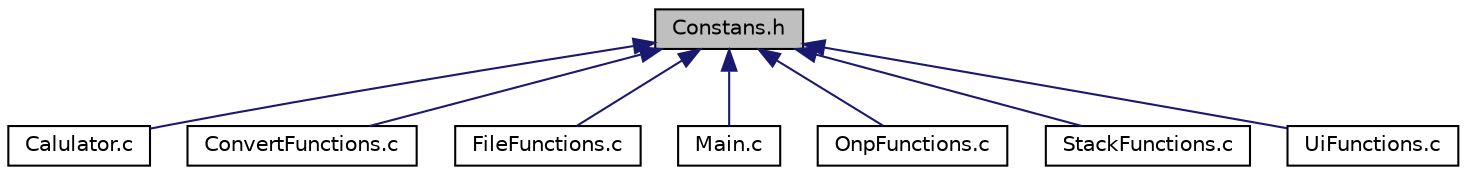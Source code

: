 digraph "Constans.h"
{
 // LATEX_PDF_SIZE
  edge [fontname="Helvetica",fontsize="10",labelfontname="Helvetica",labelfontsize="10"];
  node [fontname="Helvetica",fontsize="10",shape=record];
  Node1 [label="Constans.h",height=0.2,width=0.4,color="black", fillcolor="grey75", style="filled", fontcolor="black",tooltip=" "];
  Node1 -> Node2 [dir="back",color="midnightblue",fontsize="10",style="solid",fontname="Helvetica"];
  Node2 [label="Calulator.c",height=0.2,width=0.4,color="black", fillcolor="white", style="filled",URL="$_calulator_8c.html",tooltip=" "];
  Node1 -> Node3 [dir="back",color="midnightblue",fontsize="10",style="solid",fontname="Helvetica"];
  Node3 [label="ConvertFunctions.c",height=0.2,width=0.4,color="black", fillcolor="white", style="filled",URL="$_convert_functions_8c.html",tooltip=" "];
  Node1 -> Node4 [dir="back",color="midnightblue",fontsize="10",style="solid",fontname="Helvetica"];
  Node4 [label="FileFunctions.c",height=0.2,width=0.4,color="black", fillcolor="white", style="filled",URL="$_file_functions_8c.html",tooltip=" "];
  Node1 -> Node5 [dir="back",color="midnightblue",fontsize="10",style="solid",fontname="Helvetica"];
  Node5 [label="Main.c",height=0.2,width=0.4,color="black", fillcolor="white", style="filled",URL="$_main_8c.html",tooltip=" "];
  Node1 -> Node6 [dir="back",color="midnightblue",fontsize="10",style="solid",fontname="Helvetica"];
  Node6 [label="OnpFunctions.c",height=0.2,width=0.4,color="black", fillcolor="white", style="filled",URL="$_onp_functions_8c.html",tooltip=" "];
  Node1 -> Node7 [dir="back",color="midnightblue",fontsize="10",style="solid",fontname="Helvetica"];
  Node7 [label="StackFunctions.c",height=0.2,width=0.4,color="black", fillcolor="white", style="filled",URL="$_stack_functions_8c.html",tooltip=" "];
  Node1 -> Node8 [dir="back",color="midnightblue",fontsize="10",style="solid",fontname="Helvetica"];
  Node8 [label="UiFunctions.c",height=0.2,width=0.4,color="black", fillcolor="white", style="filled",URL="$_ui_functions_8c.html",tooltip=" "];
}
